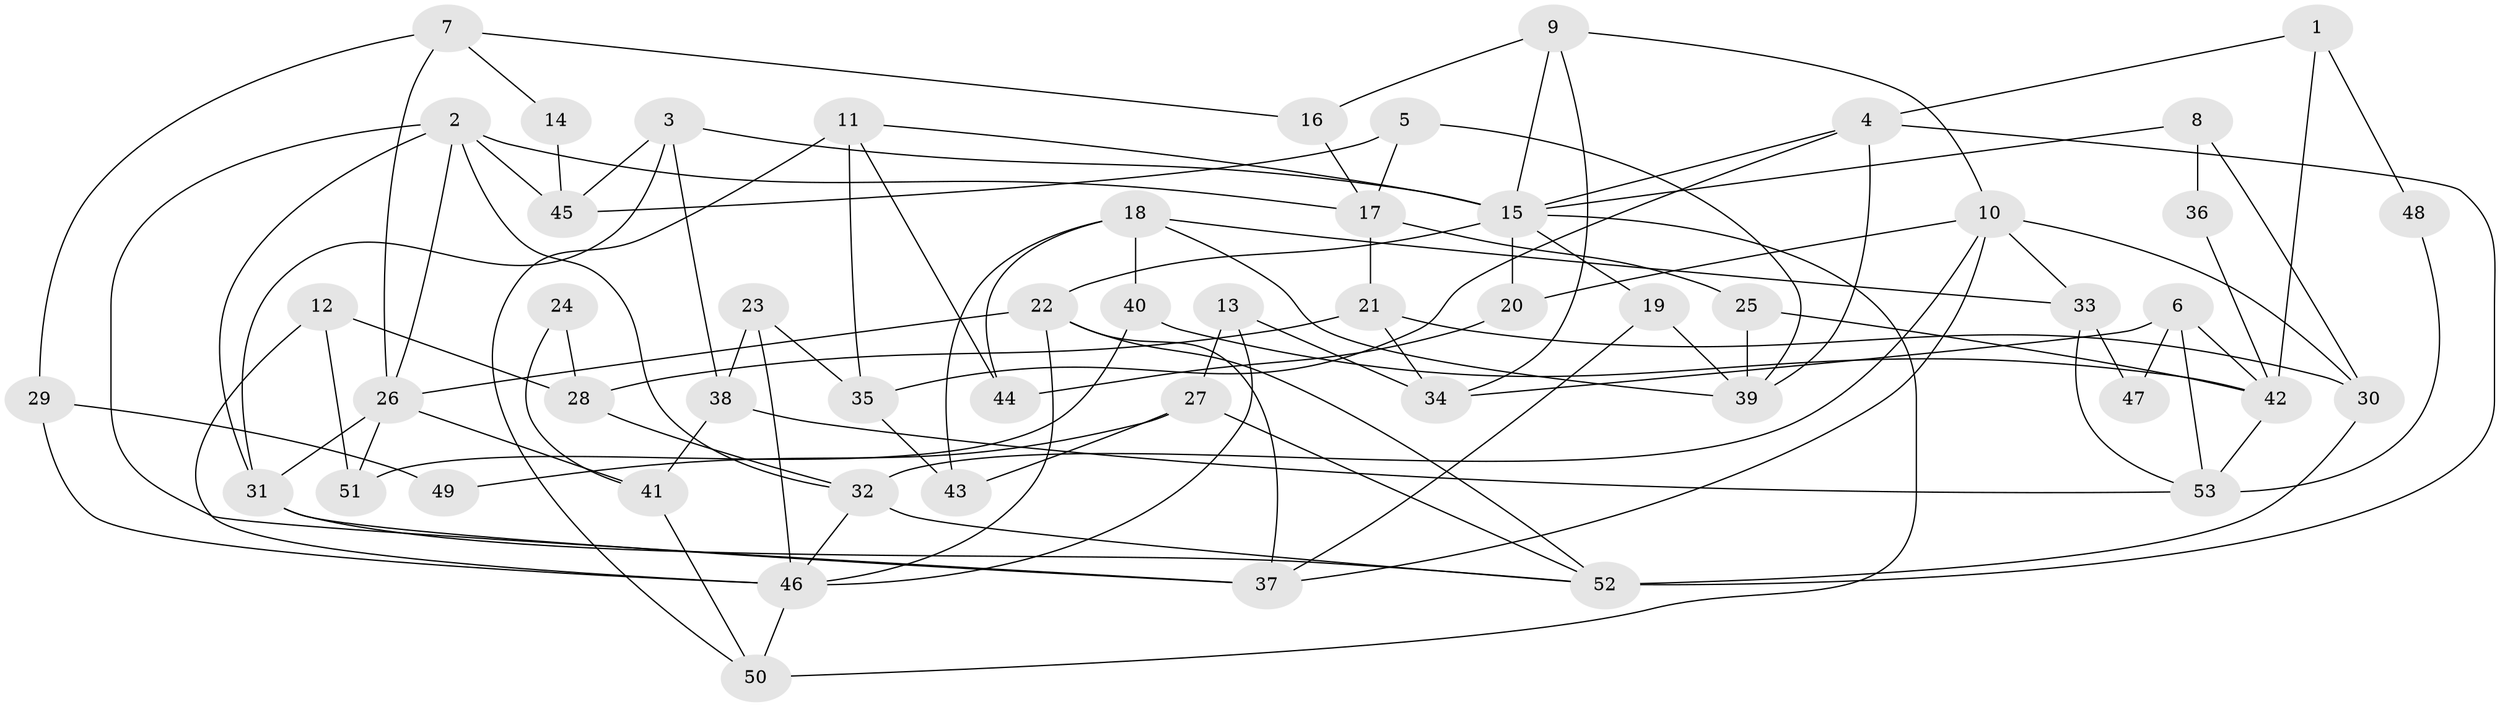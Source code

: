 // Generated by graph-tools (version 1.1) at 2025/50/03/09/25 03:50:08]
// undirected, 53 vertices, 106 edges
graph export_dot {
graph [start="1"]
  node [color=gray90,style=filled];
  1;
  2;
  3;
  4;
  5;
  6;
  7;
  8;
  9;
  10;
  11;
  12;
  13;
  14;
  15;
  16;
  17;
  18;
  19;
  20;
  21;
  22;
  23;
  24;
  25;
  26;
  27;
  28;
  29;
  30;
  31;
  32;
  33;
  34;
  35;
  36;
  37;
  38;
  39;
  40;
  41;
  42;
  43;
  44;
  45;
  46;
  47;
  48;
  49;
  50;
  51;
  52;
  53;
  1 -- 42;
  1 -- 4;
  1 -- 48;
  2 -- 45;
  2 -- 32;
  2 -- 17;
  2 -- 26;
  2 -- 31;
  2 -- 37;
  3 -- 15;
  3 -- 31;
  3 -- 38;
  3 -- 45;
  4 -- 39;
  4 -- 52;
  4 -- 15;
  4 -- 35;
  5 -- 39;
  5 -- 17;
  5 -- 45;
  6 -- 53;
  6 -- 34;
  6 -- 42;
  6 -- 47;
  7 -- 16;
  7 -- 26;
  7 -- 14;
  7 -- 29;
  8 -- 30;
  8 -- 15;
  8 -- 36;
  9 -- 15;
  9 -- 10;
  9 -- 16;
  9 -- 34;
  10 -- 32;
  10 -- 37;
  10 -- 20;
  10 -- 30;
  10 -- 33;
  11 -- 15;
  11 -- 50;
  11 -- 35;
  11 -- 44;
  12 -- 28;
  12 -- 46;
  12 -- 51;
  13 -- 46;
  13 -- 27;
  13 -- 34;
  14 -- 45;
  15 -- 22;
  15 -- 19;
  15 -- 20;
  15 -- 50;
  16 -- 17;
  17 -- 25;
  17 -- 21;
  18 -- 44;
  18 -- 40;
  18 -- 33;
  18 -- 39;
  18 -- 43;
  19 -- 37;
  19 -- 39;
  20 -- 44;
  21 -- 34;
  21 -- 28;
  21 -- 30;
  22 -- 26;
  22 -- 52;
  22 -- 37;
  22 -- 46;
  23 -- 35;
  23 -- 38;
  23 -- 46;
  24 -- 28;
  24 -- 41;
  25 -- 39;
  25 -- 42;
  26 -- 31;
  26 -- 41;
  26 -- 51;
  27 -- 43;
  27 -- 52;
  27 -- 49;
  28 -- 32;
  29 -- 46;
  29 -- 49;
  30 -- 52;
  31 -- 37;
  31 -- 52;
  32 -- 52;
  32 -- 46;
  33 -- 47;
  33 -- 53;
  35 -- 43;
  36 -- 42;
  38 -- 41;
  38 -- 53;
  40 -- 42;
  40 -- 51;
  41 -- 50;
  42 -- 53;
  46 -- 50;
  48 -- 53;
}
